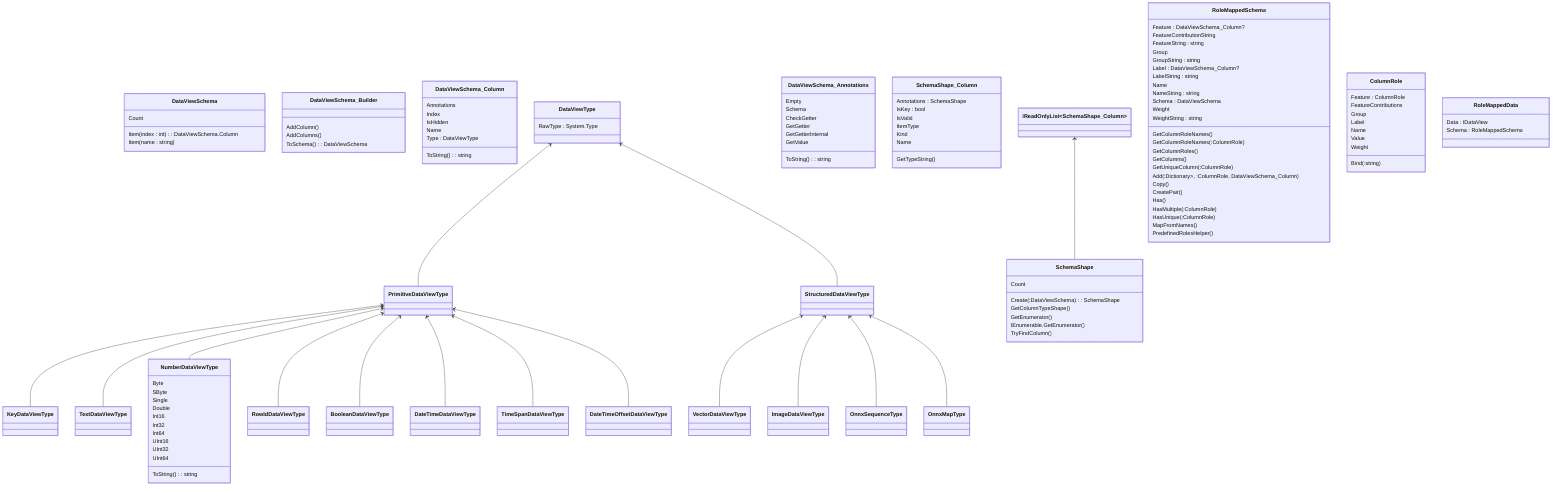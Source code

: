 classDiagram 
    class DataViewSchema {
      Count
      Item (index : int ) : DataViewSchema.Column
      Item (name : string)
    }
    class DataViewSchema_Builder {
      AddColumn()
      AddColumns()
      ToSchema() : DataViewSchema
    }
    class DataViewSchema_Column {
      Annotations
      Index
      IsHidden
      Name
      Type : DataViewType
      ToString() : string
    }
    class DataViewType {
      RawType : System.Type
    }
    class PrimitiveDataViewType 
    class KeyDataViewType
    class StructuredDataViewType
    class VectorDataViewType
    class TextDataViewType
    class NumberDataViewType {
      Byte
      SByte 
      Single
      Double
      Int16
      Int32
      Int64
      UInt16
      UInt32
      UInt64
      ToString() : string
    }
    class RowIdDataViewType
    class BooleanDataViewType
    class DateTimeDataViewType
    class DateTimeOffsetDataViewType
    class TimeSpanDataViewType
    class ImageDataViewType
    class OnnxSequenceType
    class OnnxMapType
    DataViewType <-- PrimitiveDataViewType
    PrimitiveDataViewType <-- KeyDataViewType
    PrimitiveDataViewType <-- TextDataViewType
    PrimitiveDataViewType <-- NumberDataViewType
    PrimitiveDataViewType <-- RowIdDataViewType
    PrimitiveDataViewType <-- BooleanDataViewType
    PrimitiveDataViewType <-- DateTimeDataViewType
    PrimitiveDataViewType <-- TimeSpanDataViewType
    PrimitiveDataViewType <-- DateTimeOffsetDataViewType
    DataViewType <-- StructuredDataViewType
    StructuredDataViewType <-- VectorDataViewType
    StructuredDataViewType <-- ImageDataViewType
    StructuredDataViewType <-- OnnxSequenceType
    StructuredDataViewType <-- OnnxMapType

    class DataViewSchema_Annotations {
      Empty
      Schema
      CheckGetter
      GetGetter
      GetGetterInternal
      GetValue
      ToString() : string
    }    

    class SchemaShape {
      Count
      Create(:DataViewSchema) : SchemaShape
      GetColumnTypeShape()
      GetEnumerator()
      IEnumerable.GetEnumerator()
      TryFindColumn()
    }
    class SchemaShape_Column {
      Annotations : SchemaShape
      IsKey : bool 
      IsValid 
      ItemType 
      Kind 
      Name
      GetTypeString()
    }
    IReadOnlyList~SchemaShape_Column~ <-- SchemaShape

    class RoleMappedSchema {
      Feature : DataViewSchema_Column?
      FeatureContributionString 
      FeatureString : string
      Group 
      GroupString : string
      Label : DataViewSchema_Column?
      LabelString : string
      Name 
      NameString : string
      Schema : DataViewSchema
      Weight 
      WeightString : string
      GetColumnRoleNames()
      GetColumnRoleNames(:ColumnRole)
      GetColumnRoles()
      GetColumns()
      GetUniqueColumn(:ColumnRole)
      Add(:Dictionary<string, List<DataViewSchema_Column>>, :ColumnRole, DataViewSchema_Column)
      Copy()
      CreatePair()
      Has()
      HasMultiple(:ColumnRole)
      HasUnique(:ColumnRole)
      MapFromNames()
      PredefinedRolesHelper()
    }
    class ColumnRole {
      Feature : ColumnRole
      FeatureContributions 
      Group 
      Label 
      Name 
      Value 
      Weight 
      Bind(:string)
    }

    class RoleMappedData {
      Data : IDataView
      Schema : RoleMappedSchema
    }